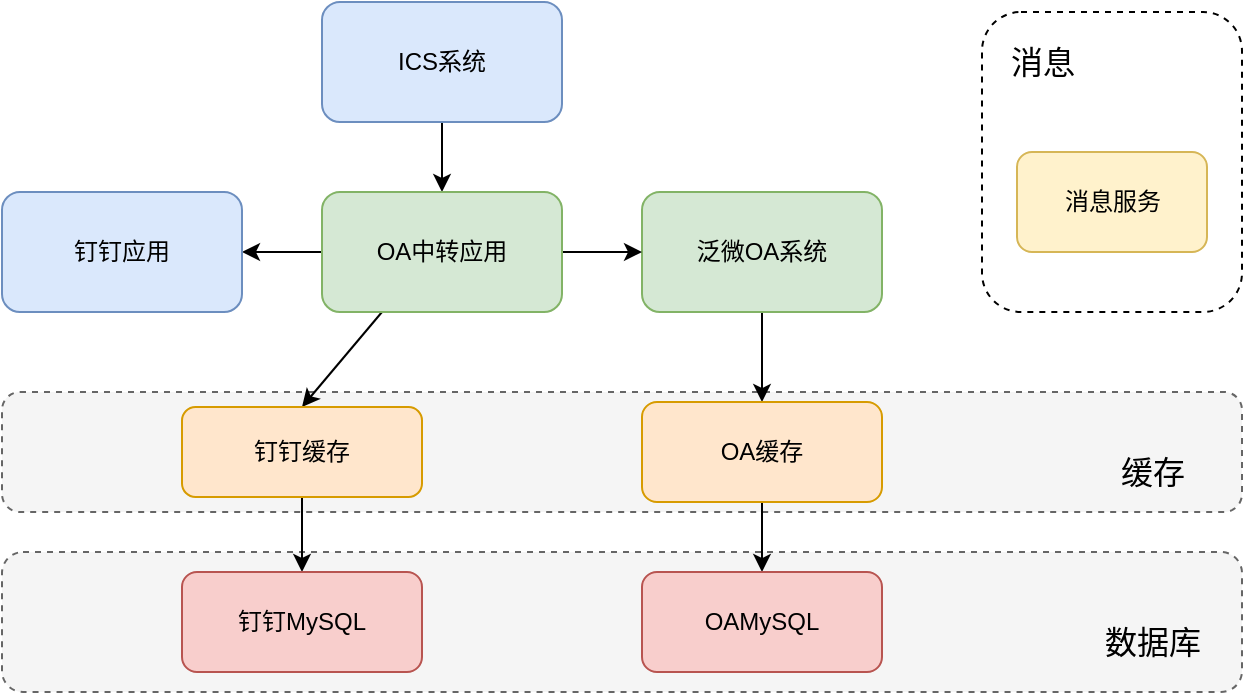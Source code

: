 <mxfile version="21.5.0" type="github" pages="3">
  <diagram id="NEKKstILya_-z41Opixm" name="第 1 页">
    <mxGraphModel dx="1050" dy="549" grid="1" gridSize="10" guides="1" tooltips="1" connect="1" arrows="1" fold="1" page="1" pageScale="1" pageWidth="827" pageHeight="1169" math="0" shadow="0">
      <root>
        <mxCell id="0" />
        <mxCell id="1" parent="0" />
        <mxCell id="6OGNONghwWfvGZnAxL1K-33" value="" style="rounded=1;whiteSpace=wrap;html=1;sketch=0;strokeColor=#666666;strokeWidth=1;fillColor=#f5f5f5;glass=0;shadow=0;fontColor=#333333;dashed=1;fontSize=16;" parent="1" vertex="1">
          <mxGeometry x="230" y="390" width="620" height="60" as="geometry" />
        </mxCell>
        <mxCell id="6OGNONghwWfvGZnAxL1K-14" value="" style="rounded=1;whiteSpace=wrap;html=1;shadow=0;glass=0;dashed=1;sketch=0;strokeColor=#000000;strokeWidth=1;fillColor=#FFFFFF;gradientColor=none;" parent="1" vertex="1">
          <mxGeometry x="720" y="200" width="130" height="150" as="geometry" />
        </mxCell>
        <mxCell id="6OGNONghwWfvGZnAxL1K-5" value="" style="rounded=1;whiteSpace=wrap;html=1;sketch=0;strokeColor=#666666;strokeWidth=1;fillColor=#f5f5f5;glass=0;shadow=0;fontColor=#333333;dashed=1;" parent="1" vertex="1">
          <mxGeometry x="230" y="470" width="620" height="70" as="geometry" />
        </mxCell>
        <mxCell id="6OGNONghwWfvGZnAxL1K-41" value="" style="edgeStyle=none;rounded=0;orthogonalLoop=1;jettySize=auto;html=1;fontSize=16;" parent="1" source="6OGNONghwWfvGZnAxL1K-6" target="6OGNONghwWfvGZnAxL1K-8" edge="1">
          <mxGeometry relative="1" as="geometry" />
        </mxCell>
        <mxCell id="6OGNONghwWfvGZnAxL1K-6" value="ICS系统" style="rounded=1;whiteSpace=wrap;html=1;shadow=0;glass=0;sketch=0;strokeColor=#6c8ebf;strokeWidth=1;fillColor=#dae8fc;" parent="1" vertex="1">
          <mxGeometry x="390" y="195" width="120" height="60" as="geometry" />
        </mxCell>
        <mxCell id="6OGNONghwWfvGZnAxL1K-37" style="edgeStyle=none;rounded=0;orthogonalLoop=1;jettySize=auto;html=1;exitX=0.5;exitY=1;exitDx=0;exitDy=0;entryX=0.5;entryY=0;entryDx=0;entryDy=0;fontSize=16;" parent="1" source="6OGNONghwWfvGZnAxL1K-7" target="6OGNONghwWfvGZnAxL1K-10" edge="1">
          <mxGeometry relative="1" as="geometry" />
        </mxCell>
        <mxCell id="6OGNONghwWfvGZnAxL1K-7" value="泛微OA系统" style="rounded=1;whiteSpace=wrap;html=1;shadow=0;glass=0;sketch=0;strokeColor=#82b366;strokeWidth=1;fillColor=#d5e8d4;" parent="1" vertex="1">
          <mxGeometry x="550" y="290" width="120" height="60" as="geometry" />
        </mxCell>
        <mxCell id="6OGNONghwWfvGZnAxL1K-18" value="" style="edgeStyle=none;rounded=0;orthogonalLoop=1;jettySize=auto;html=1;" parent="1" source="6OGNONghwWfvGZnAxL1K-8" target="6OGNONghwWfvGZnAxL1K-7" edge="1">
          <mxGeometry relative="1" as="geometry" />
        </mxCell>
        <mxCell id="6OGNONghwWfvGZnAxL1K-19" value="" style="edgeStyle=none;rounded=0;orthogonalLoop=1;jettySize=auto;html=1;" parent="1" source="6OGNONghwWfvGZnAxL1K-8" target="6OGNONghwWfvGZnAxL1K-13" edge="1">
          <mxGeometry relative="1" as="geometry" />
        </mxCell>
        <mxCell id="6OGNONghwWfvGZnAxL1K-35" style="edgeStyle=none;rounded=0;orthogonalLoop=1;jettySize=auto;html=1;exitX=0.25;exitY=1;exitDx=0;exitDy=0;entryX=0.5;entryY=0;entryDx=0;entryDy=0;fontSize=16;" parent="1" source="6OGNONghwWfvGZnAxL1K-8" target="6OGNONghwWfvGZnAxL1K-9" edge="1">
          <mxGeometry relative="1" as="geometry" />
        </mxCell>
        <mxCell id="6OGNONghwWfvGZnAxL1K-8" value="OA中转应用" style="rounded=1;whiteSpace=wrap;html=1;shadow=0;glass=0;sketch=0;strokeColor=#82b366;strokeWidth=1;fillColor=#d5e8d4;" parent="1" vertex="1">
          <mxGeometry x="390" y="290" width="120" height="60" as="geometry" />
        </mxCell>
        <mxCell id="6OGNONghwWfvGZnAxL1K-36" style="edgeStyle=none;rounded=0;orthogonalLoop=1;jettySize=auto;html=1;exitX=0.5;exitY=1;exitDx=0;exitDy=0;entryX=0.5;entryY=0;entryDx=0;entryDy=0;fontSize=16;" parent="1" source="6OGNONghwWfvGZnAxL1K-9" target="6OGNONghwWfvGZnAxL1K-12" edge="1">
          <mxGeometry relative="1" as="geometry" />
        </mxCell>
        <mxCell id="6OGNONghwWfvGZnAxL1K-9" value="钉钉缓存" style="rounded=1;whiteSpace=wrap;html=1;shadow=0;glass=0;sketch=0;strokeColor=#d79b00;strokeWidth=1;fillColor=#ffe6cc;" parent="1" vertex="1">
          <mxGeometry x="320" y="397.5" width="120" height="45" as="geometry" />
        </mxCell>
        <mxCell id="6OGNONghwWfvGZnAxL1K-38" style="edgeStyle=none;rounded=0;orthogonalLoop=1;jettySize=auto;html=1;exitX=0.5;exitY=1;exitDx=0;exitDy=0;fontSize=16;" parent="1" source="6OGNONghwWfvGZnAxL1K-10" target="6OGNONghwWfvGZnAxL1K-11" edge="1">
          <mxGeometry relative="1" as="geometry" />
        </mxCell>
        <mxCell id="6OGNONghwWfvGZnAxL1K-10" value="OA缓存" style="rounded=1;whiteSpace=wrap;html=1;shadow=0;glass=0;sketch=0;strokeColor=#d79b00;strokeWidth=1;fillColor=#ffe6cc;" parent="1" vertex="1">
          <mxGeometry x="550" y="395" width="120" height="50" as="geometry" />
        </mxCell>
        <mxCell id="6OGNONghwWfvGZnAxL1K-11" value="OAMySQL" style="rounded=1;whiteSpace=wrap;html=1;shadow=0;glass=0;sketch=0;strokeColor=#b85450;strokeWidth=1;fillColor=#f8cecc;" parent="1" vertex="1">
          <mxGeometry x="550" y="480" width="120" height="50" as="geometry" />
        </mxCell>
        <mxCell id="6OGNONghwWfvGZnAxL1K-12" value="钉钉MySQL" style="rounded=1;whiteSpace=wrap;html=1;shadow=0;glass=0;sketch=0;strokeColor=#b85450;strokeWidth=1;fillColor=#f8cecc;" parent="1" vertex="1">
          <mxGeometry x="320" y="480" width="120" height="50" as="geometry" />
        </mxCell>
        <mxCell id="6OGNONghwWfvGZnAxL1K-13" value="钉钉应用" style="rounded=1;whiteSpace=wrap;html=1;shadow=0;glass=0;sketch=0;strokeColor=#6c8ebf;strokeWidth=1;fillColor=#dae8fc;" parent="1" vertex="1">
          <mxGeometry x="230" y="290" width="120" height="60" as="geometry" />
        </mxCell>
        <mxCell id="6OGNONghwWfvGZnAxL1K-29" value="数据库" style="text;html=1;resizable=0;autosize=1;align=center;verticalAlign=middle;points=[];fillColor=none;strokeColor=none;rounded=0;shadow=0;glass=0;dashed=1;sketch=0;strokeWidth=1;fontSize=16;" parent="1" vertex="1">
          <mxGeometry x="770" y="500" width="70" height="30" as="geometry" />
        </mxCell>
        <mxCell id="6OGNONghwWfvGZnAxL1K-31" value="消息" style="text;html=1;resizable=0;autosize=1;align=center;verticalAlign=middle;points=[];fillColor=none;strokeColor=none;rounded=0;shadow=0;glass=0;dashed=1;sketch=0;strokeWidth=1;fontSize=16;" parent="1" vertex="1">
          <mxGeometry x="720" y="210" width="60" height="30" as="geometry" />
        </mxCell>
        <mxCell id="6OGNONghwWfvGZnAxL1K-32" value="消息服务" style="rounded=1;whiteSpace=wrap;html=1;shadow=0;glass=0;sketch=0;strokeColor=#d6b656;strokeWidth=1;fillColor=#fff2cc;" parent="1" vertex="1">
          <mxGeometry x="737.5" y="270" width="95" height="50" as="geometry" />
        </mxCell>
        <mxCell id="6OGNONghwWfvGZnAxL1K-39" value="缓存" style="text;html=1;resizable=0;autosize=1;align=center;verticalAlign=middle;points=[];fillColor=none;strokeColor=none;rounded=0;shadow=0;glass=0;dashed=1;sketch=0;strokeWidth=1;fontSize=16;" parent="1" vertex="1">
          <mxGeometry x="775" y="415" width="60" height="30" as="geometry" />
        </mxCell>
      </root>
    </mxGraphModel>
  </diagram>
  <diagram id="hK2wRly5omHPx_SzapHb" name="第 2 页">
    <mxGraphModel dx="1050" dy="549" grid="1" gridSize="10" guides="1" tooltips="1" connect="1" arrows="1" fold="1" page="1" pageScale="1" pageWidth="1169" pageHeight="1654" math="0" shadow="0">
      <root>
        <mxCell id="0" />
        <mxCell id="1" parent="0" />
        <mxCell id="sycYf2AK6cOYkYp_0D_W-1" value="OA停止该工单监控" style="rounded=1;whiteSpace=wrap;html=1;shadow=0;glass=0;sketch=0;strokeColor=#b85450;strokeWidth=1;fillColor=#f8cecc;" parent="1" vertex="1">
          <mxGeometry x="290" y="1390" width="120" height="50" as="geometry" />
        </mxCell>
        <mxCell id="sxDrjwzYTwH6Kp-4VuXp-5" style="edgeStyle=orthogonalEdgeStyle;rounded=0;orthogonalLoop=1;jettySize=auto;html=1;exitX=1;exitY=0.5;exitDx=0;exitDy=0;entryX=0;entryY=0.5;entryDx=0;entryDy=0;" parent="1" source="XY3k5SZU8Lr-QALjArZW-1" target="sxDrjwzYTwH6Kp-4VuXp-4" edge="1">
          <mxGeometry relative="1" as="geometry" />
        </mxCell>
        <mxCell id="XY3k5SZU8Lr-QALjArZW-1" value="ICS" style="rounded=1;whiteSpace=wrap;html=1;shadow=0;glass=0;sketch=0;strokeColor=#d79b00;strokeWidth=1;fillColor=#ffe6cc;" parent="1" vertex="1">
          <mxGeometry x="110" y="1300" width="120" height="45" as="geometry" />
        </mxCell>
        <mxCell id="sxDrjwzYTwH6Kp-4VuXp-7" style="edgeStyle=orthogonalEdgeStyle;rounded=0;orthogonalLoop=1;jettySize=auto;html=1;exitX=1;exitY=0.5;exitDx=0;exitDy=0;entryX=0;entryY=0.5;entryDx=0;entryDy=0;" parent="1" source="4ROQVnoJZzYkhuVgWbwL-1" target="sxDrjwzYTwH6Kp-4VuXp-6" edge="1">
          <mxGeometry relative="1" as="geometry" />
        </mxCell>
        <mxCell id="4ROQVnoJZzYkhuVgWbwL-1" value="OA" style="rounded=1;whiteSpace=wrap;html=1;shadow=0;glass=0;sketch=0;strokeColor=#6c8ebf;strokeWidth=1;fillColor=#dae8fc;" parent="1" vertex="1">
          <mxGeometry x="110" y="1210" width="120" height="50" as="geometry" />
        </mxCell>
        <mxCell id="4ROQVnoJZzYkhuVgWbwL-2" value="OA" style="shape=umlLifeline;perimeter=lifelinePerimeter;whiteSpace=wrap;html=1;container=1;collapsible=0;recursiveResize=0;outlineConnect=0;fontSize=16;" parent="1" vertex="1">
          <mxGeometry x="160" y="190" width="100" height="560" as="geometry" />
        </mxCell>
        <mxCell id="4ROQVnoJZzYkhuVgWbwL-3" value="" style="html=1;points=[];perimeter=orthogonalPerimeter;fontSize=16;" parent="4ROQVnoJZzYkhuVgWbwL-2" vertex="1">
          <mxGeometry x="45" y="90" width="10" height="120" as="geometry" />
        </mxCell>
        <mxCell id="4ROQVnoJZzYkhuVgWbwL-4" value="ICS" style="shape=umlLifeline;perimeter=lifelinePerimeter;whiteSpace=wrap;html=1;container=1;collapsible=0;recursiveResize=0;outlineConnect=0;fontSize=16;" parent="1" vertex="1">
          <mxGeometry x="380" y="190" width="100" height="560" as="geometry" />
        </mxCell>
        <mxCell id="4ROQVnoJZzYkhuVgWbwL-5" value="" style="html=1;points=[];perimeter=orthogonalPerimeter;fontSize=16;" parent="4ROQVnoJZzYkhuVgWbwL-4" vertex="1">
          <mxGeometry x="45" y="90" width="10" height="120" as="geometry" />
        </mxCell>
        <mxCell id="sxDrjwzYTwH6Kp-4VuXp-1" value="&lt;font style=&quot;font-size: 16px;&quot;&gt;昨天晚上8.54&lt;/font&gt;" style="text;html=1;strokeColor=none;fillColor=none;align=center;verticalAlign=middle;whiteSpace=wrap;rounded=0;" parent="1" vertex="1">
          <mxGeometry x="330" y="1150" width="60" height="30" as="geometry" />
        </mxCell>
        <mxCell id="sxDrjwzYTwH6Kp-4VuXp-17" style="edgeStyle=orthogonalEdgeStyle;rounded=0;orthogonalLoop=1;jettySize=auto;html=1;entryX=0;entryY=0.5;entryDx=0;entryDy=0;" parent="1" source="sxDrjwzYTwH6Kp-4VuXp-4" target="sxDrjwzYTwH6Kp-4VuXp-15" edge="1">
          <mxGeometry relative="1" as="geometry" />
        </mxCell>
        <mxCell id="sxDrjwzYTwH6Kp-4VuXp-20" value="" style="edgeStyle=orthogonalEdgeStyle;rounded=0;orthogonalLoop=1;jettySize=auto;html=1;" parent="1" source="sxDrjwzYTwH6Kp-4VuXp-4" target="sycYf2AK6cOYkYp_0D_W-1" edge="1">
          <mxGeometry relative="1" as="geometry" />
        </mxCell>
        <mxCell id="sxDrjwzYTwH6Kp-4VuXp-4" value="手动完结" style="rounded=1;whiteSpace=wrap;html=1;shadow=0;glass=0;sketch=0;strokeColor=#d79b00;strokeWidth=1;fillColor=#ffe6cc;" parent="1" vertex="1">
          <mxGeometry x="290" y="1300" width="120" height="45" as="geometry" />
        </mxCell>
        <mxCell id="sxDrjwzYTwH6Kp-4VuXp-10" style="edgeStyle=orthogonalEdgeStyle;rounded=0;orthogonalLoop=1;jettySize=auto;html=1;exitX=1;exitY=0.5;exitDx=0;exitDy=0;entryX=0;entryY=0.5;entryDx=0;entryDy=0;" parent="1" source="sxDrjwzYTwH6Kp-4VuXp-6" target="sxDrjwzYTwH6Kp-4VuXp-9" edge="1">
          <mxGeometry relative="1" as="geometry" />
        </mxCell>
        <mxCell id="sxDrjwzYTwH6Kp-4VuXp-6" value="发起节点" style="rounded=1;whiteSpace=wrap;html=1;shadow=0;glass=0;sketch=0;strokeColor=#6c8ebf;strokeWidth=1;fillColor=#dae8fc;" parent="1" vertex="1">
          <mxGeometry x="290" y="1210" width="120" height="50" as="geometry" />
        </mxCell>
        <mxCell id="sxDrjwzYTwH6Kp-4VuXp-8" value="&lt;font style=&quot;font-size: 16px;&quot;&gt;昨天晚上9.00&lt;/font&gt;" style="text;html=1;strokeColor=none;fillColor=none;align=center;verticalAlign=middle;whiteSpace=wrap;rounded=0;" parent="1" vertex="1">
          <mxGeometry x="500" y="1150" width="60" height="30" as="geometry" />
        </mxCell>
        <mxCell id="sxDrjwzYTwH6Kp-4VuXp-13" style="edgeStyle=orthogonalEdgeStyle;rounded=0;orthogonalLoop=1;jettySize=auto;html=1;exitX=1;exitY=0.5;exitDx=0;exitDy=0;entryX=0;entryY=0.5;entryDx=0;entryDy=0;" parent="1" source="sxDrjwzYTwH6Kp-4VuXp-9" target="sxDrjwzYTwH6Kp-4VuXp-12" edge="1">
          <mxGeometry relative="1" as="geometry" />
        </mxCell>
        <mxCell id="sxDrjwzYTwH6Kp-4VuXp-9" value="风控处理" style="rounded=1;whiteSpace=wrap;html=1;shadow=0;glass=0;sketch=0;strokeColor=#6c8ebf;strokeWidth=1;fillColor=#dae8fc;" parent="1" vertex="1">
          <mxGeometry x="465" y="1210" width="120" height="50" as="geometry" />
        </mxCell>
        <mxCell id="sxDrjwzYTwH6Kp-4VuXp-11" value="今天10.13" style="text;whiteSpace=wrap;fontSize=16;" parent="1" vertex="1">
          <mxGeometry x="670" y="1145" width="90" height="40" as="geometry" />
        </mxCell>
        <mxCell id="sxDrjwzYTwH6Kp-4VuXp-12" value="归档" style="rounded=1;whiteSpace=wrap;html=1;shadow=0;glass=0;sketch=0;strokeColor=#6c8ebf;strokeWidth=1;fillColor=#dae8fc;" parent="1" vertex="1">
          <mxGeometry x="650" y="1210" width="120" height="50" as="geometry" />
        </mxCell>
        <mxCell id="sxDrjwzYTwH6Kp-4VuXp-14" value="今天10.28" style="text;whiteSpace=wrap;fontSize=16;" parent="1" vertex="1">
          <mxGeometry x="840" y="1145" width="90" height="40" as="geometry" />
        </mxCell>
        <mxCell id="sxDrjwzYTwH6Kp-4VuXp-22" value="" style="edgeStyle=orthogonalEdgeStyle;rounded=0;orthogonalLoop=1;jettySize=auto;html=1;" parent="1" source="sxDrjwzYTwH6Kp-4VuXp-15" target="sxDrjwzYTwH6Kp-4VuXp-21" edge="1">
          <mxGeometry relative="1" as="geometry" />
        </mxCell>
        <mxCell id="sxDrjwzYTwH6Kp-4VuXp-15" value="手动重新开启" style="rounded=1;whiteSpace=wrap;html=1;shadow=0;glass=0;sketch=0;strokeColor=#d79b00;strokeWidth=1;fillColor=#ffe6cc;" parent="1" vertex="1">
          <mxGeometry x="825" y="1300" width="120" height="45" as="geometry" />
        </mxCell>
        <mxCell id="sxDrjwzYTwH6Kp-4VuXp-21" value="OA停止监控该工单" style="rounded=1;whiteSpace=wrap;html=1;shadow=0;glass=0;sketch=0;strokeColor=#b85450;strokeWidth=1;fillColor=#f8cecc;" parent="1" vertex="1">
          <mxGeometry x="825" y="1380" width="120" height="50" as="geometry" />
        </mxCell>
        <mxCell id="sxDrjwzYTwH6Kp-4VuXp-24" value="&lt;font color=&quot;#ff0000&quot; style=&quot;font-size: 16px;&quot;&gt;由于OA已归档，&lt;br&gt;也不会再监控当前工单&lt;/font&gt;" style="text;html=1;align=center;verticalAlign=middle;resizable=0;points=[];autosize=1;strokeColor=none;fillColor=none;" parent="1" vertex="1">
          <mxGeometry x="964" y="1380" width="180" height="50" as="geometry" />
        </mxCell>
      </root>
    </mxGraphModel>
  </diagram>
  <diagram id="aHegEOl21B9BeoTGlqtO" name="第 3 页">
    <mxGraphModel dx="1050" dy="549" grid="1" gridSize="10" guides="1" tooltips="1" connect="1" arrows="1" fold="1" page="1" pageScale="1" pageWidth="1169" pageHeight="1654" math="0" shadow="0">
      <root>
        <mxCell id="0" />
        <mxCell id="1" parent="0" />
        <mxCell id="88XIwc3Ppi1X4vmxoKGD-146" value="workflow_base" style="shape=table;startSize=30;container=1;collapsible=0;childLayout=tableLayout;fixedRows=1;rowLines=0;fontStyle=0;strokeColor=default;fontSize=16;" vertex="1" parent="1">
          <mxGeometry x="730" y="204" width="320" height="240" as="geometry" />
        </mxCell>
        <mxCell id="88XIwc3Ppi1X4vmxoKGD-147" value="" style="shape=tableRow;horizontal=0;startSize=0;swimlaneHead=0;swimlaneBody=0;top=0;left=0;bottom=0;right=0;collapsible=0;dropTarget=0;fillColor=none;points=[[0,0.5],[1,0.5]];portConstraint=eastwest;strokeColor=inherit;fontSize=16;" vertex="1" parent="88XIwc3Ppi1X4vmxoKGD-146">
          <mxGeometry y="30" width="320" height="30" as="geometry" />
        </mxCell>
        <mxCell id="88XIwc3Ppi1X4vmxoKGD-148" value="1" style="shape=partialRectangle;html=1;whiteSpace=wrap;connectable=0;fillColor=none;top=0;left=0;bottom=0;right=0;overflow=hidden;pointerEvents=1;strokeColor=inherit;fontSize=16;" vertex="1" parent="88XIwc3Ppi1X4vmxoKGD-147">
          <mxGeometry width="71" height="30" as="geometry">
            <mxRectangle width="71" height="30" as="alternateBounds" />
          </mxGeometry>
        </mxCell>
        <mxCell id="88XIwc3Ppi1X4vmxoKGD-149" value="id" style="shape=partialRectangle;html=1;whiteSpace=wrap;connectable=0;fillColor=none;top=0;left=0;bottom=0;right=0;align=left;spacingLeft=6;overflow=hidden;strokeColor=inherit;fontSize=16;" vertex="1" parent="88XIwc3Ppi1X4vmxoKGD-147">
          <mxGeometry x="71" width="249" height="30" as="geometry">
            <mxRectangle width="249" height="30" as="alternateBounds" />
          </mxGeometry>
        </mxCell>
        <mxCell id="88XIwc3Ppi1X4vmxoKGD-150" value="" style="shape=tableRow;horizontal=0;startSize=0;swimlaneHead=0;swimlaneBody=0;top=0;left=0;bottom=0;right=0;collapsible=0;dropTarget=0;fillColor=none;points=[[0,0.5],[1,0.5]];portConstraint=eastwest;strokeColor=inherit;fontSize=16;" vertex="1" parent="88XIwc3Ppi1X4vmxoKGD-146">
          <mxGeometry y="60" width="320" height="30" as="geometry" />
        </mxCell>
        <mxCell id="88XIwc3Ppi1X4vmxoKGD-151" value="2" style="shape=partialRectangle;html=1;whiteSpace=wrap;connectable=0;fillColor=none;top=0;left=0;bottom=0;right=0;overflow=hidden;strokeColor=inherit;fontSize=16;" vertex="1" parent="88XIwc3Ppi1X4vmxoKGD-150">
          <mxGeometry width="71" height="30" as="geometry">
            <mxRectangle width="71" height="30" as="alternateBounds" />
          </mxGeometry>
        </mxCell>
        <mxCell id="88XIwc3Ppi1X4vmxoKGD-152" value="workflowname" style="shape=partialRectangle;html=1;whiteSpace=wrap;connectable=0;fillColor=none;top=0;left=0;bottom=0;right=0;align=left;spacingLeft=6;overflow=hidden;strokeColor=inherit;fontSize=16;" vertex="1" parent="88XIwc3Ppi1X4vmxoKGD-150">
          <mxGeometry x="71" width="249" height="30" as="geometry">
            <mxRectangle width="249" height="30" as="alternateBounds" />
          </mxGeometry>
        </mxCell>
        <mxCell id="88XIwc3Ppi1X4vmxoKGD-153" value="" style="shape=tableRow;horizontal=0;startSize=0;swimlaneHead=0;swimlaneBody=0;top=0;left=0;bottom=0;right=0;collapsible=0;dropTarget=0;fillColor=none;points=[[0,0.5],[1,0.5]];portConstraint=eastwest;strokeColor=inherit;fontSize=16;" vertex="1" parent="88XIwc3Ppi1X4vmxoKGD-146">
          <mxGeometry y="90" width="320" height="30" as="geometry" />
        </mxCell>
        <mxCell id="88XIwc3Ppi1X4vmxoKGD-154" value="3" style="shape=partialRectangle;html=1;whiteSpace=wrap;connectable=0;fillColor=none;top=0;left=0;bottom=0;right=0;overflow=hidden;strokeColor=inherit;fontSize=16;" vertex="1" parent="88XIwc3Ppi1X4vmxoKGD-153">
          <mxGeometry width="71" height="30" as="geometry">
            <mxRectangle width="71" height="30" as="alternateBounds" />
          </mxGeometry>
        </mxCell>
        <mxCell id="88XIwc3Ppi1X4vmxoKGD-155" value="formid" style="shape=partialRectangle;html=1;whiteSpace=wrap;connectable=0;fillColor=none;top=0;left=0;bottom=0;right=0;align=left;spacingLeft=6;overflow=hidden;strokeColor=inherit;fontSize=16;" vertex="1" parent="88XIwc3Ppi1X4vmxoKGD-153">
          <mxGeometry x="71" width="249" height="30" as="geometry">
            <mxRectangle width="249" height="30" as="alternateBounds" />
          </mxGeometry>
        </mxCell>
        <mxCell id="88XIwc3Ppi1X4vmxoKGD-156" value="" style="shape=tableRow;horizontal=0;startSize=0;swimlaneHead=0;swimlaneBody=0;top=0;left=0;bottom=0;right=0;collapsible=0;dropTarget=0;fillColor=none;points=[[0,0.5],[1,0.5]];portConstraint=eastwest;strokeColor=inherit;fontSize=16;" vertex="1" parent="88XIwc3Ppi1X4vmxoKGD-146">
          <mxGeometry y="120" width="320" height="30" as="geometry" />
        </mxCell>
        <mxCell id="88XIwc3Ppi1X4vmxoKGD-157" value="4" style="shape=partialRectangle;html=1;whiteSpace=wrap;connectable=0;fillColor=none;top=0;left=0;bottom=0;right=0;overflow=hidden;strokeColor=inherit;fontSize=16;" vertex="1" parent="88XIwc3Ppi1X4vmxoKGD-156">
          <mxGeometry width="71" height="30" as="geometry">
            <mxRectangle width="71" height="30" as="alternateBounds" />
          </mxGeometry>
        </mxCell>
        <mxCell id="88XIwc3Ppi1X4vmxoKGD-158" value="isvalid" style="shape=partialRectangle;html=1;whiteSpace=wrap;connectable=0;fillColor=none;top=0;left=0;bottom=0;right=0;align=left;spacingLeft=6;overflow=hidden;strokeColor=inherit;fontSize=16;" vertex="1" parent="88XIwc3Ppi1X4vmxoKGD-156">
          <mxGeometry x="71" width="249" height="30" as="geometry">
            <mxRectangle width="249" height="30" as="alternateBounds" />
          </mxGeometry>
        </mxCell>
        <mxCell id="88XIwc3Ppi1X4vmxoKGD-159" value="" style="shape=tableRow;horizontal=0;startSize=0;swimlaneHead=0;swimlaneBody=0;top=0;left=0;bottom=0;right=0;collapsible=0;dropTarget=0;fillColor=none;points=[[0,0.5],[1,0.5]];portConstraint=eastwest;strokeColor=inherit;fontSize=16;" vertex="1" parent="88XIwc3Ppi1X4vmxoKGD-146">
          <mxGeometry y="150" width="320" height="30" as="geometry" />
        </mxCell>
        <mxCell id="88XIwc3Ppi1X4vmxoKGD-160" value="5" style="shape=partialRectangle;html=1;whiteSpace=wrap;connectable=0;fillColor=none;top=0;left=0;bottom=0;right=0;overflow=hidden;strokeColor=inherit;fontSize=16;" vertex="1" parent="88XIwc3Ppi1X4vmxoKGD-159">
          <mxGeometry width="71" height="30" as="geometry">
            <mxRectangle width="71" height="30" as="alternateBounds" />
          </mxGeometry>
        </mxCell>
        <mxCell id="88XIwc3Ppi1X4vmxoKGD-161" value="version" style="shape=partialRectangle;html=1;whiteSpace=wrap;connectable=0;fillColor=none;top=0;left=0;bottom=0;right=0;align=left;spacingLeft=6;overflow=hidden;strokeColor=inherit;fontSize=16;" vertex="1" parent="88XIwc3Ppi1X4vmxoKGD-159">
          <mxGeometry x="71" width="249" height="30" as="geometry">
            <mxRectangle width="249" height="30" as="alternateBounds" />
          </mxGeometry>
        </mxCell>
        <mxCell id="88XIwc3Ppi1X4vmxoKGD-165" value="" style="shape=tableRow;horizontal=0;startSize=0;swimlaneHead=0;swimlaneBody=0;top=0;left=0;bottom=0;right=0;collapsible=0;dropTarget=0;fillColor=none;points=[[0,0.5],[1,0.5]];portConstraint=eastwest;strokeColor=inherit;fontSize=16;" vertex="1" parent="88XIwc3Ppi1X4vmxoKGD-146">
          <mxGeometry y="180" width="320" height="30" as="geometry" />
        </mxCell>
        <mxCell id="88XIwc3Ppi1X4vmxoKGD-166" value="6" style="shape=partialRectangle;html=1;whiteSpace=wrap;connectable=0;fillColor=none;top=0;left=0;bottom=0;right=0;overflow=hidden;strokeColor=inherit;fontSize=16;" vertex="1" parent="88XIwc3Ppi1X4vmxoKGD-165">
          <mxGeometry width="71" height="30" as="geometry">
            <mxRectangle width="71" height="30" as="alternateBounds" />
          </mxGeometry>
        </mxCell>
        <mxCell id="88XIwc3Ppi1X4vmxoKGD-167" value="activeversionid" style="shape=partialRectangle;html=1;whiteSpace=wrap;connectable=0;fillColor=none;top=0;left=0;bottom=0;right=0;align=left;spacingLeft=6;overflow=hidden;strokeColor=inherit;fontSize=16;" vertex="1" parent="88XIwc3Ppi1X4vmxoKGD-165">
          <mxGeometry x="71" width="249" height="30" as="geometry">
            <mxRectangle width="249" height="30" as="alternateBounds" />
          </mxGeometry>
        </mxCell>
        <mxCell id="88XIwc3Ppi1X4vmxoKGD-168" value="" style="shape=tableRow;horizontal=0;startSize=0;swimlaneHead=0;swimlaneBody=0;top=0;left=0;bottom=0;right=0;collapsible=0;dropTarget=0;fillColor=none;points=[[0,0.5],[1,0.5]];portConstraint=eastwest;strokeColor=inherit;fontSize=16;" vertex="1" parent="88XIwc3Ppi1X4vmxoKGD-146">
          <mxGeometry y="210" width="320" height="30" as="geometry" />
        </mxCell>
        <mxCell id="88XIwc3Ppi1X4vmxoKGD-169" value="7" style="shape=partialRectangle;html=1;whiteSpace=wrap;connectable=0;fillColor=none;top=0;left=0;bottom=0;right=0;overflow=hidden;strokeColor=inherit;fontSize=16;" vertex="1" parent="88XIwc3Ppi1X4vmxoKGD-168">
          <mxGeometry width="71" height="30" as="geometry">
            <mxRectangle width="71" height="30" as="alternateBounds" />
          </mxGeometry>
        </mxCell>
        <mxCell id="88XIwc3Ppi1X4vmxoKGD-170" value="ecology_pinyin_search" style="shape=partialRectangle;html=1;whiteSpace=wrap;connectable=0;fillColor=none;top=0;left=0;bottom=0;right=0;align=left;spacingLeft=6;overflow=hidden;strokeColor=inherit;fontSize=16;" vertex="1" parent="88XIwc3Ppi1X4vmxoKGD-168">
          <mxGeometry x="71" width="249" height="30" as="geometry">
            <mxRectangle width="249" height="30" as="alternateBounds" />
          </mxGeometry>
        </mxCell>
        <mxCell id="88XIwc3Ppi1X4vmxoKGD-171" value="workflow_requestbase" style="shape=table;startSize=30;container=1;collapsible=0;childLayout=tableLayout;fixedRows=1;rowLines=0;fontStyle=0;strokeColor=default;fontSize=16;" vertex="1" parent="1">
          <mxGeometry x="290" y="170" width="320" height="450" as="geometry" />
        </mxCell>
        <mxCell id="88XIwc3Ppi1X4vmxoKGD-172" value="" style="shape=tableRow;horizontal=0;startSize=0;swimlaneHead=0;swimlaneBody=0;top=0;left=0;bottom=0;right=0;collapsible=0;dropTarget=0;fillColor=none;points=[[0,0.5],[1,0.5]];portConstraint=eastwest;strokeColor=inherit;fontSize=16;" vertex="1" parent="88XIwc3Ppi1X4vmxoKGD-171">
          <mxGeometry y="30" width="320" height="30" as="geometry" />
        </mxCell>
        <mxCell id="88XIwc3Ppi1X4vmxoKGD-173" value="1" style="shape=partialRectangle;html=1;whiteSpace=wrap;connectable=0;fillColor=none;top=0;left=0;bottom=0;right=0;overflow=hidden;pointerEvents=1;strokeColor=inherit;fontSize=16;" vertex="1" parent="88XIwc3Ppi1X4vmxoKGD-172">
          <mxGeometry width="71" height="30" as="geometry">
            <mxRectangle width="71" height="30" as="alternateBounds" />
          </mxGeometry>
        </mxCell>
        <mxCell id="88XIwc3Ppi1X4vmxoKGD-174" value="requestid" style="shape=partialRectangle;html=1;whiteSpace=wrap;connectable=0;fillColor=none;top=0;left=0;bottom=0;right=0;align=left;spacingLeft=6;overflow=hidden;strokeColor=inherit;fontSize=16;" vertex="1" parent="88XIwc3Ppi1X4vmxoKGD-172">
          <mxGeometry x="71" width="249" height="30" as="geometry">
            <mxRectangle width="249" height="30" as="alternateBounds" />
          </mxGeometry>
        </mxCell>
        <mxCell id="88XIwc3Ppi1X4vmxoKGD-175" value="" style="shape=tableRow;horizontal=0;startSize=0;swimlaneHead=0;swimlaneBody=0;top=0;left=0;bottom=0;right=0;collapsible=0;dropTarget=0;fillColor=none;points=[[0,0.5],[1,0.5]];portConstraint=eastwest;strokeColor=inherit;fontSize=16;" vertex="1" parent="88XIwc3Ppi1X4vmxoKGD-171">
          <mxGeometry y="60" width="320" height="30" as="geometry" />
        </mxCell>
        <mxCell id="88XIwc3Ppi1X4vmxoKGD-176" value="2" style="shape=partialRectangle;html=1;whiteSpace=wrap;connectable=0;fillColor=none;top=0;left=0;bottom=0;right=0;overflow=hidden;strokeColor=inherit;fontSize=16;" vertex="1" parent="88XIwc3Ppi1X4vmxoKGD-175">
          <mxGeometry width="71" height="30" as="geometry">
            <mxRectangle width="71" height="30" as="alternateBounds" />
          </mxGeometry>
        </mxCell>
        <mxCell id="88XIwc3Ppi1X4vmxoKGD-177" value="workflowid" style="shape=partialRectangle;html=1;whiteSpace=wrap;connectable=0;fillColor=none;top=0;left=0;bottom=0;right=0;align=left;spacingLeft=6;overflow=hidden;strokeColor=inherit;fontSize=16;" vertex="1" parent="88XIwc3Ppi1X4vmxoKGD-175">
          <mxGeometry x="71" width="249" height="30" as="geometry">
            <mxRectangle width="249" height="30" as="alternateBounds" />
          </mxGeometry>
        </mxCell>
        <mxCell id="88XIwc3Ppi1X4vmxoKGD-178" value="" style="shape=tableRow;horizontal=0;startSize=0;swimlaneHead=0;swimlaneBody=0;top=0;left=0;bottom=0;right=0;collapsible=0;dropTarget=0;fillColor=none;points=[[0,0.5],[1,0.5]];portConstraint=eastwest;strokeColor=inherit;fontSize=16;" vertex="1" parent="88XIwc3Ppi1X4vmxoKGD-171">
          <mxGeometry y="90" width="320" height="30" as="geometry" />
        </mxCell>
        <mxCell id="88XIwc3Ppi1X4vmxoKGD-179" value="3" style="shape=partialRectangle;html=1;whiteSpace=wrap;connectable=0;fillColor=none;top=0;left=0;bottom=0;right=0;overflow=hidden;strokeColor=inherit;fontSize=16;" vertex="1" parent="88XIwc3Ppi1X4vmxoKGD-178">
          <mxGeometry width="71" height="30" as="geometry">
            <mxRectangle width="71" height="30" as="alternateBounds" />
          </mxGeometry>
        </mxCell>
        <mxCell id="88XIwc3Ppi1X4vmxoKGD-180" value="lastnodeid" style="shape=partialRectangle;html=1;whiteSpace=wrap;connectable=0;fillColor=none;top=0;left=0;bottom=0;right=0;align=left;spacingLeft=6;overflow=hidden;strokeColor=inherit;fontSize=16;" vertex="1" parent="88XIwc3Ppi1X4vmxoKGD-178">
          <mxGeometry x="71" width="249" height="30" as="geometry">
            <mxRectangle width="249" height="30" as="alternateBounds" />
          </mxGeometry>
        </mxCell>
        <mxCell id="88XIwc3Ppi1X4vmxoKGD-181" value="" style="shape=tableRow;horizontal=0;startSize=0;swimlaneHead=0;swimlaneBody=0;top=0;left=0;bottom=0;right=0;collapsible=0;dropTarget=0;fillColor=none;points=[[0,0.5],[1,0.5]];portConstraint=eastwest;strokeColor=inherit;fontSize=16;" vertex="1" parent="88XIwc3Ppi1X4vmxoKGD-171">
          <mxGeometry y="120" width="320" height="30" as="geometry" />
        </mxCell>
        <mxCell id="88XIwc3Ppi1X4vmxoKGD-182" value="4" style="shape=partialRectangle;html=1;whiteSpace=wrap;connectable=0;fillColor=none;top=0;left=0;bottom=0;right=0;overflow=hidden;strokeColor=inherit;fontSize=16;" vertex="1" parent="88XIwc3Ppi1X4vmxoKGD-181">
          <mxGeometry width="71" height="30" as="geometry">
            <mxRectangle width="71" height="30" as="alternateBounds" />
          </mxGeometry>
        </mxCell>
        <mxCell id="88XIwc3Ppi1X4vmxoKGD-183" value="currentnodeid" style="shape=partialRectangle;html=1;whiteSpace=wrap;connectable=0;fillColor=none;top=0;left=0;bottom=0;right=0;align=left;spacingLeft=6;overflow=hidden;strokeColor=inherit;fontSize=16;" vertex="1" parent="88XIwc3Ppi1X4vmxoKGD-181">
          <mxGeometry x="71" width="249" height="30" as="geometry">
            <mxRectangle width="249" height="30" as="alternateBounds" />
          </mxGeometry>
        </mxCell>
        <mxCell id="88XIwc3Ppi1X4vmxoKGD-184" value="" style="shape=tableRow;horizontal=0;startSize=0;swimlaneHead=0;swimlaneBody=0;top=0;left=0;bottom=0;right=0;collapsible=0;dropTarget=0;fillColor=none;points=[[0,0.5],[1,0.5]];portConstraint=eastwest;strokeColor=inherit;fontSize=16;" vertex="1" parent="88XIwc3Ppi1X4vmxoKGD-171">
          <mxGeometry y="150" width="320" height="30" as="geometry" />
        </mxCell>
        <mxCell id="88XIwc3Ppi1X4vmxoKGD-185" value="5" style="shape=partialRectangle;html=1;whiteSpace=wrap;connectable=0;fillColor=none;top=0;left=0;bottom=0;right=0;overflow=hidden;strokeColor=inherit;fontSize=16;" vertex="1" parent="88XIwc3Ppi1X4vmxoKGD-184">
          <mxGeometry width="71" height="30" as="geometry">
            <mxRectangle width="71" height="30" as="alternateBounds" />
          </mxGeometry>
        </mxCell>
        <mxCell id="88XIwc3Ppi1X4vmxoKGD-186" value="status" style="shape=partialRectangle;html=1;whiteSpace=wrap;connectable=0;fillColor=none;top=0;left=0;bottom=0;right=0;align=left;spacingLeft=6;overflow=hidden;strokeColor=inherit;fontSize=16;" vertex="1" parent="88XIwc3Ppi1X4vmxoKGD-184">
          <mxGeometry x="71" width="249" height="30" as="geometry">
            <mxRectangle width="249" height="30" as="alternateBounds" />
          </mxGeometry>
        </mxCell>
        <mxCell id="88XIwc3Ppi1X4vmxoKGD-187" value="" style="shape=tableRow;horizontal=0;startSize=0;swimlaneHead=0;swimlaneBody=0;top=0;left=0;bottom=0;right=0;collapsible=0;dropTarget=0;fillColor=none;points=[[0,0.5],[1,0.5]];portConstraint=eastwest;strokeColor=inherit;fontSize=16;" vertex="1" parent="88XIwc3Ppi1X4vmxoKGD-171">
          <mxGeometry y="180" width="320" height="30" as="geometry" />
        </mxCell>
        <mxCell id="88XIwc3Ppi1X4vmxoKGD-188" value="6" style="shape=partialRectangle;html=1;whiteSpace=wrap;connectable=0;fillColor=none;top=0;left=0;bottom=0;right=0;overflow=hidden;strokeColor=inherit;fontSize=16;" vertex="1" parent="88XIwc3Ppi1X4vmxoKGD-187">
          <mxGeometry width="71" height="30" as="geometry">
            <mxRectangle width="71" height="30" as="alternateBounds" />
          </mxGeometry>
        </mxCell>
        <mxCell id="88XIwc3Ppi1X4vmxoKGD-189" value="requestname" style="shape=partialRectangle;html=1;whiteSpace=wrap;connectable=0;fillColor=none;top=0;left=0;bottom=0;right=0;align=left;spacingLeft=6;overflow=hidden;strokeColor=inherit;fontSize=16;" vertex="1" parent="88XIwc3Ppi1X4vmxoKGD-187">
          <mxGeometry x="71" width="249" height="30" as="geometry">
            <mxRectangle width="249" height="30" as="alternateBounds" />
          </mxGeometry>
        </mxCell>
        <mxCell id="88XIwc3Ppi1X4vmxoKGD-190" value="" style="shape=tableRow;horizontal=0;startSize=0;swimlaneHead=0;swimlaneBody=0;top=0;left=0;bottom=0;right=0;collapsible=0;dropTarget=0;fillColor=none;points=[[0,0.5],[1,0.5]];portConstraint=eastwest;strokeColor=inherit;fontSize=16;" vertex="1" parent="88XIwc3Ppi1X4vmxoKGD-171">
          <mxGeometry y="210" width="320" height="30" as="geometry" />
        </mxCell>
        <mxCell id="88XIwc3Ppi1X4vmxoKGD-191" value="7" style="shape=partialRectangle;html=1;whiteSpace=wrap;connectable=0;fillColor=none;top=0;left=0;bottom=0;right=0;overflow=hidden;strokeColor=inherit;fontSize=16;" vertex="1" parent="88XIwc3Ppi1X4vmxoKGD-190">
          <mxGeometry width="71" height="30" as="geometry">
            <mxRectangle width="71" height="30" as="alternateBounds" />
          </mxGeometry>
        </mxCell>
        <mxCell id="88XIwc3Ppi1X4vmxoKGD-192" value="creater" style="shape=partialRectangle;html=1;whiteSpace=wrap;connectable=0;fillColor=none;top=0;left=0;bottom=0;right=0;align=left;spacingLeft=6;overflow=hidden;strokeColor=inherit;fontSize=16;" vertex="1" parent="88XIwc3Ppi1X4vmxoKGD-190">
          <mxGeometry x="71" width="249" height="30" as="geometry">
            <mxRectangle width="249" height="30" as="alternateBounds" />
          </mxGeometry>
        </mxCell>
        <mxCell id="88XIwc3Ppi1X4vmxoKGD-193" value="" style="shape=tableRow;horizontal=0;startSize=0;swimlaneHead=0;swimlaneBody=0;top=0;left=0;bottom=0;right=0;collapsible=0;dropTarget=0;fillColor=none;points=[[0,0.5],[1,0.5]];portConstraint=eastwest;strokeColor=inherit;fontSize=16;" vertex="1" parent="88XIwc3Ppi1X4vmxoKGD-171">
          <mxGeometry y="240" width="320" height="30" as="geometry" />
        </mxCell>
        <mxCell id="88XIwc3Ppi1X4vmxoKGD-194" value="8" style="shape=partialRectangle;html=1;whiteSpace=wrap;connectable=0;fillColor=none;top=0;left=0;bottom=0;right=0;overflow=hidden;strokeColor=inherit;fontSize=16;" vertex="1" parent="88XIwc3Ppi1X4vmxoKGD-193">
          <mxGeometry width="71" height="30" as="geometry">
            <mxRectangle width="71" height="30" as="alternateBounds" />
          </mxGeometry>
        </mxCell>
        <mxCell id="88XIwc3Ppi1X4vmxoKGD-195" value="createdate" style="shape=partialRectangle;html=1;whiteSpace=wrap;connectable=0;fillColor=none;top=0;left=0;bottom=0;right=0;align=left;spacingLeft=6;overflow=hidden;strokeColor=inherit;fontSize=16;" vertex="1" parent="88XIwc3Ppi1X4vmxoKGD-193">
          <mxGeometry x="71" width="249" height="30" as="geometry">
            <mxRectangle width="249" height="30" as="alternateBounds" />
          </mxGeometry>
        </mxCell>
        <mxCell id="88XIwc3Ppi1X4vmxoKGD-196" value="" style="shape=tableRow;horizontal=0;startSize=0;swimlaneHead=0;swimlaneBody=0;top=0;left=0;bottom=0;right=0;collapsible=0;dropTarget=0;fillColor=none;points=[[0,0.5],[1,0.5]];portConstraint=eastwest;strokeColor=inherit;fontSize=16;" vertex="1" parent="88XIwc3Ppi1X4vmxoKGD-171">
          <mxGeometry y="270" width="320" height="30" as="geometry" />
        </mxCell>
        <mxCell id="88XIwc3Ppi1X4vmxoKGD-197" value="9" style="shape=partialRectangle;html=1;whiteSpace=wrap;connectable=0;fillColor=none;top=0;left=0;bottom=0;right=0;overflow=hidden;strokeColor=inherit;fontSize=16;" vertex="1" parent="88XIwc3Ppi1X4vmxoKGD-196">
          <mxGeometry width="71" height="30" as="geometry">
            <mxRectangle width="71" height="30" as="alternateBounds" />
          </mxGeometry>
        </mxCell>
        <mxCell id="88XIwc3Ppi1X4vmxoKGD-198" value="createtime" style="shape=partialRectangle;html=1;whiteSpace=wrap;connectable=0;fillColor=none;top=0;left=0;bottom=0;right=0;align=left;spacingLeft=6;overflow=hidden;strokeColor=inherit;fontSize=16;" vertex="1" parent="88XIwc3Ppi1X4vmxoKGD-196">
          <mxGeometry x="71" width="249" height="30" as="geometry">
            <mxRectangle width="249" height="30" as="alternateBounds" />
          </mxGeometry>
        </mxCell>
        <mxCell id="88XIwc3Ppi1X4vmxoKGD-199" value="" style="shape=tableRow;horizontal=0;startSize=0;swimlaneHead=0;swimlaneBody=0;top=0;left=0;bottom=0;right=0;collapsible=0;dropTarget=0;fillColor=none;points=[[0,0.5],[1,0.5]];portConstraint=eastwest;strokeColor=inherit;fontSize=16;" vertex="1" parent="88XIwc3Ppi1X4vmxoKGD-171">
          <mxGeometry y="300" width="320" height="30" as="geometry" />
        </mxCell>
        <mxCell id="88XIwc3Ppi1X4vmxoKGD-200" value="10" style="shape=partialRectangle;html=1;whiteSpace=wrap;connectable=0;fillColor=none;top=0;left=0;bottom=0;right=0;overflow=hidden;strokeColor=inherit;fontSize=16;" vertex="1" parent="88XIwc3Ppi1X4vmxoKGD-199">
          <mxGeometry width="71" height="30" as="geometry">
            <mxRectangle width="71" height="30" as="alternateBounds" />
          </mxGeometry>
        </mxCell>
        <mxCell id="88XIwc3Ppi1X4vmxoKGD-201" value="lastoperator" style="shape=partialRectangle;html=1;whiteSpace=wrap;connectable=0;fillColor=none;top=0;left=0;bottom=0;right=0;align=left;spacingLeft=6;overflow=hidden;strokeColor=inherit;fontSize=16;" vertex="1" parent="88XIwc3Ppi1X4vmxoKGD-199">
          <mxGeometry x="71" width="249" height="30" as="geometry">
            <mxRectangle width="249" height="30" as="alternateBounds" />
          </mxGeometry>
        </mxCell>
        <mxCell id="88XIwc3Ppi1X4vmxoKGD-202" value="" style="shape=tableRow;horizontal=0;startSize=0;swimlaneHead=0;swimlaneBody=0;top=0;left=0;bottom=0;right=0;collapsible=0;dropTarget=0;fillColor=none;points=[[0,0.5],[1,0.5]];portConstraint=eastwest;strokeColor=inherit;fontSize=16;" vertex="1" parent="88XIwc3Ppi1X4vmxoKGD-171">
          <mxGeometry y="330" width="320" height="30" as="geometry" />
        </mxCell>
        <mxCell id="88XIwc3Ppi1X4vmxoKGD-203" value="11" style="shape=partialRectangle;html=1;whiteSpace=wrap;connectable=0;fillColor=none;top=0;left=0;bottom=0;right=0;overflow=hidden;strokeColor=inherit;fontSize=16;" vertex="1" parent="88XIwc3Ppi1X4vmxoKGD-202">
          <mxGeometry width="71" height="30" as="geometry">
            <mxRectangle width="71" height="30" as="alternateBounds" />
          </mxGeometry>
        </mxCell>
        <mxCell id="88XIwc3Ppi1X4vmxoKGD-204" value="lastoperatedate" style="shape=partialRectangle;html=1;whiteSpace=wrap;connectable=0;fillColor=none;top=0;left=0;bottom=0;right=0;align=left;spacingLeft=6;overflow=hidden;strokeColor=inherit;fontSize=16;" vertex="1" parent="88XIwc3Ppi1X4vmxoKGD-202">
          <mxGeometry x="71" width="249" height="30" as="geometry">
            <mxRectangle width="249" height="30" as="alternateBounds" />
          </mxGeometry>
        </mxCell>
        <mxCell id="88XIwc3Ppi1X4vmxoKGD-205" value="" style="shape=tableRow;horizontal=0;startSize=0;swimlaneHead=0;swimlaneBody=0;top=0;left=0;bottom=0;right=0;collapsible=0;dropTarget=0;fillColor=none;points=[[0,0.5],[1,0.5]];portConstraint=eastwest;strokeColor=inherit;fontSize=16;" vertex="1" parent="88XIwc3Ppi1X4vmxoKGD-171">
          <mxGeometry y="360" width="320" height="30" as="geometry" />
        </mxCell>
        <mxCell id="88XIwc3Ppi1X4vmxoKGD-206" value="12" style="shape=partialRectangle;html=1;whiteSpace=wrap;connectable=0;fillColor=none;top=0;left=0;bottom=0;right=0;overflow=hidden;strokeColor=inherit;fontSize=16;" vertex="1" parent="88XIwc3Ppi1X4vmxoKGD-205">
          <mxGeometry width="71" height="30" as="geometry">
            <mxRectangle width="71" height="30" as="alternateBounds" />
          </mxGeometry>
        </mxCell>
        <mxCell id="88XIwc3Ppi1X4vmxoKGD-207" value="lastoperatetime" style="shape=partialRectangle;html=1;whiteSpace=wrap;connectable=0;fillColor=none;top=0;left=0;bottom=0;right=0;align=left;spacingLeft=6;overflow=hidden;strokeColor=inherit;fontSize=16;" vertex="1" parent="88XIwc3Ppi1X4vmxoKGD-205">
          <mxGeometry x="71" width="249" height="30" as="geometry">
            <mxRectangle width="249" height="30" as="alternateBounds" />
          </mxGeometry>
        </mxCell>
        <mxCell id="88XIwc3Ppi1X4vmxoKGD-208" value="" style="shape=tableRow;horizontal=0;startSize=0;swimlaneHead=0;swimlaneBody=0;top=0;left=0;bottom=0;right=0;collapsible=0;dropTarget=0;fillColor=none;points=[[0,0.5],[1,0.5]];portConstraint=eastwest;strokeColor=inherit;fontSize=16;" vertex="1" parent="88XIwc3Ppi1X4vmxoKGD-171">
          <mxGeometry y="390" width="320" height="30" as="geometry" />
        </mxCell>
        <mxCell id="88XIwc3Ppi1X4vmxoKGD-209" value="13" style="shape=partialRectangle;html=1;whiteSpace=wrap;connectable=0;fillColor=none;top=0;left=0;bottom=0;right=0;overflow=hidden;strokeColor=inherit;fontSize=16;" vertex="1" parent="88XIwc3Ppi1X4vmxoKGD-208">
          <mxGeometry width="71" height="30" as="geometry">
            <mxRectangle width="71" height="30" as="alternateBounds" />
          </mxGeometry>
        </mxCell>
        <mxCell id="88XIwc3Ppi1X4vmxoKGD-210" value="requestmark" style="shape=partialRectangle;html=1;whiteSpace=wrap;connectable=0;fillColor=none;top=0;left=0;bottom=0;right=0;align=left;spacingLeft=6;overflow=hidden;strokeColor=inherit;fontSize=16;" vertex="1" parent="88XIwc3Ppi1X4vmxoKGD-208">
          <mxGeometry x="71" width="249" height="30" as="geometry">
            <mxRectangle width="249" height="30" as="alternateBounds" />
          </mxGeometry>
        </mxCell>
        <mxCell id="88XIwc3Ppi1X4vmxoKGD-215" value="" style="shape=tableRow;horizontal=0;startSize=0;swimlaneHead=0;swimlaneBody=0;top=0;left=0;bottom=0;right=0;collapsible=0;dropTarget=0;fillColor=none;points=[[0,0.5],[1,0.5]];portConstraint=eastwest;strokeColor=inherit;fontSize=16;" vertex="1" parent="88XIwc3Ppi1X4vmxoKGD-171">
          <mxGeometry y="420" width="320" height="30" as="geometry" />
        </mxCell>
        <mxCell id="88XIwc3Ppi1X4vmxoKGD-216" value="14" style="shape=partialRectangle;html=1;whiteSpace=wrap;connectable=0;fillColor=none;top=0;left=0;bottom=0;right=0;overflow=hidden;strokeColor=inherit;fontSize=16;" vertex="1" parent="88XIwc3Ppi1X4vmxoKGD-215">
          <mxGeometry width="71" height="30" as="geometry">
            <mxRectangle width="71" height="30" as="alternateBounds" />
          </mxGeometry>
        </mxCell>
        <mxCell id="88XIwc3Ppi1X4vmxoKGD-217" value="currentnodetype" style="shape=partialRectangle;html=1;whiteSpace=wrap;connectable=0;fillColor=none;top=0;left=0;bottom=0;right=0;align=left;spacingLeft=6;overflow=hidden;strokeColor=inherit;fontSize=16;" vertex="1" parent="88XIwc3Ppi1X4vmxoKGD-215">
          <mxGeometry x="71" width="249" height="30" as="geometry">
            <mxRectangle width="249" height="30" as="alternateBounds" />
          </mxGeometry>
        </mxCell>
        <mxCell id="88XIwc3Ppi1X4vmxoKGD-214" value="" style="endArrow=classic;html=1;rounded=0;" edge="1" parent="1">
          <mxGeometry width="50" height="50" relative="1" as="geometry">
            <mxPoint x="610" y="250" as="sourcePoint" />
            <mxPoint x="720" y="250" as="targetPoint" />
          </mxGeometry>
        </mxCell>
      </root>
    </mxGraphModel>
  </diagram>
</mxfile>
